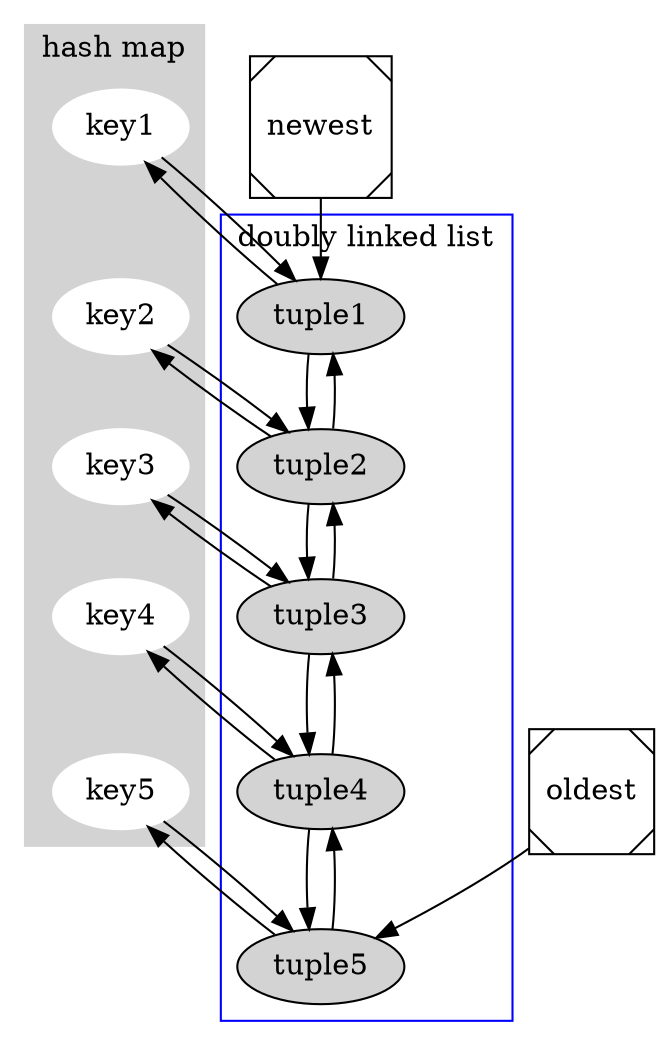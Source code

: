 digraph G {

    subgraph cluster_map {
        dir=TB
        style = filled
        color = lightgrey
        label = "hash map"
        node [style=filled,color=white]
        key1
        key2
        key3
        key4
        key5
    }

    subgraph cluster_list {
        dir=TB
        color = blue
        label = "doubly linked list"
        node [style=filled];
        tuple1
        tuple2
        tuple3
        tuple4
        tuple5
    }

    oldest [shape=Msquare]
    newest [shape=Msquare]

    newest -> tuple1

    key1 -> key2 [style=invis]
    key2 -> key3 [style=invis]
    key3 -> key4 [style=invis]
    key4 -> key5 [style=invis]

    key1 -> tuple1
    tuple1 -> key1
    key2 -> tuple2
    tuple2 -> key2
    key3 -> tuple3
    tuple3 -> key3
    key4 -> tuple4
    tuple4 -> key4
    key5 -> tuple5
    tuple5 -> key5

    tuple1 -> tuple2
    tuple2 -> tuple3
    tuple2 -> tuple1
    tuple3 -> tuple2
    tuple3 -> tuple4
    tuple4 -> tuple3
    tuple4 -> tuple5
    tuple5 -> tuple4

    oldest -> tuple5
}
